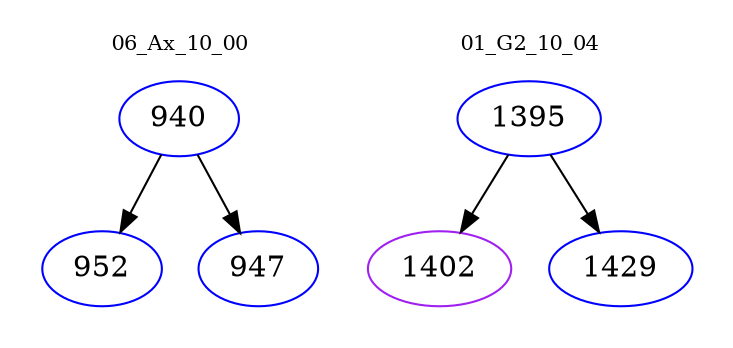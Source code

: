 digraph{
subgraph cluster_0 {
color = white
label = "06_Ax_10_00";
fontsize=10;
T0_940 [label="940", color="blue"]
T0_940 -> T0_952 [color="black"]
T0_952 [label="952", color="blue"]
T0_940 -> T0_947 [color="black"]
T0_947 [label="947", color="blue"]
}
subgraph cluster_1 {
color = white
label = "01_G2_10_04";
fontsize=10;
T1_1395 [label="1395", color="blue"]
T1_1395 -> T1_1402 [color="black"]
T1_1402 [label="1402", color="purple"]
T1_1395 -> T1_1429 [color="black"]
T1_1429 [label="1429", color="blue"]
}
}
